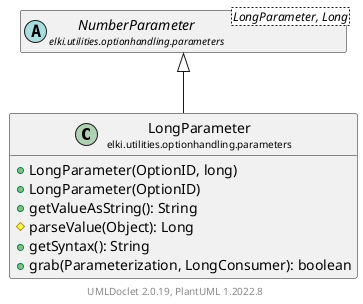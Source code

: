 @startuml
    remove .*\.(Instance|Par|Parameterizer|Factory)$
    set namespaceSeparator none
    hide empty fields
    hide empty methods

    class "<size:14>LongParameter\n<size:10>elki.utilities.optionhandling.parameters" as elki.utilities.optionhandling.parameters.LongParameter [[LongParameter.html]] {
        +LongParameter(OptionID, long)
        +LongParameter(OptionID)
        +getValueAsString(): String
        #parseValue(Object): Long
        +getSyntax(): String
        +grab(Parameterization, LongConsumer): boolean
    }

    abstract class "<size:14>NumberParameter\n<size:10>elki.utilities.optionhandling.parameters" as elki.utilities.optionhandling.parameters.NumberParameter<LongParameter, Long> [[NumberParameter.html]]

    elki.utilities.optionhandling.parameters.NumberParameter <|-- elki.utilities.optionhandling.parameters.LongParameter

    center footer UMLDoclet 2.0.19, PlantUML 1.2022.8
@enduml
